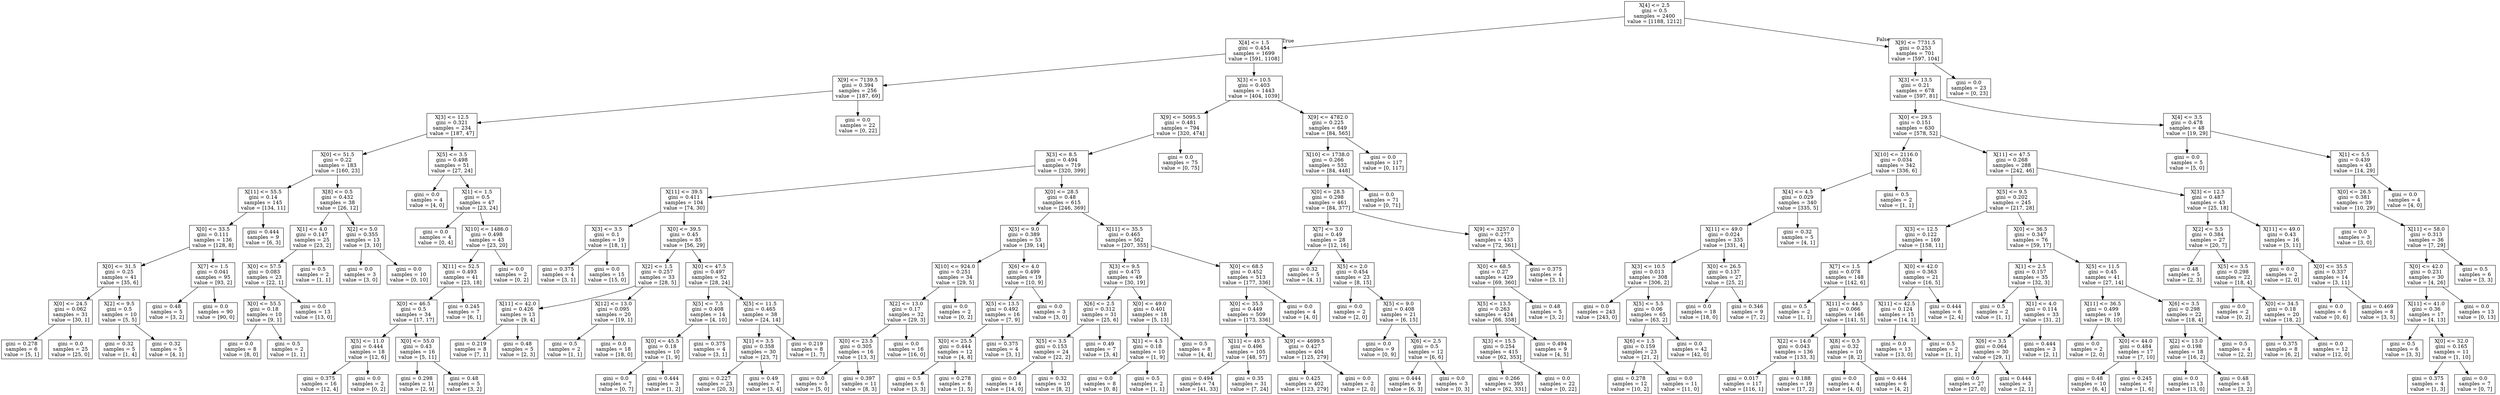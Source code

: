 digraph Tree {
node [shape=box] ;
0 [label="X[4] <= 2.5\ngini = 0.5\nsamples = 2400\nvalue = [1188, 1212]"] ;
1 [label="X[4] <= 1.5\ngini = 0.454\nsamples = 1699\nvalue = [591, 1108]"] ;
0 -> 1 [labeldistance=2.5, labelangle=45, headlabel="True"] ;
2 [label="X[9] <= 7139.5\ngini = 0.394\nsamples = 256\nvalue = [187, 69]"] ;
1 -> 2 ;
3 [label="X[3] <= 12.5\ngini = 0.321\nsamples = 234\nvalue = [187, 47]"] ;
2 -> 3 ;
4 [label="X[0] <= 51.5\ngini = 0.22\nsamples = 183\nvalue = [160, 23]"] ;
3 -> 4 ;
5 [label="X[11] <= 55.5\ngini = 0.14\nsamples = 145\nvalue = [134, 11]"] ;
4 -> 5 ;
6 [label="X[0] <= 33.5\ngini = 0.111\nsamples = 136\nvalue = [128, 8]"] ;
5 -> 6 ;
7 [label="X[0] <= 31.5\ngini = 0.25\nsamples = 41\nvalue = [35, 6]"] ;
6 -> 7 ;
8 [label="X[0] <= 24.5\ngini = 0.062\nsamples = 31\nvalue = [30, 1]"] ;
7 -> 8 ;
9 [label="gini = 0.278\nsamples = 6\nvalue = [5, 1]"] ;
8 -> 9 ;
10 [label="gini = 0.0\nsamples = 25\nvalue = [25, 0]"] ;
8 -> 10 ;
11 [label="X[2] <= 9.5\ngini = 0.5\nsamples = 10\nvalue = [5, 5]"] ;
7 -> 11 ;
12 [label="gini = 0.32\nsamples = 5\nvalue = [1, 4]"] ;
11 -> 12 ;
13 [label="gini = 0.32\nsamples = 5\nvalue = [4, 1]"] ;
11 -> 13 ;
14 [label="X[7] <= 1.5\ngini = 0.041\nsamples = 95\nvalue = [93, 2]"] ;
6 -> 14 ;
15 [label="gini = 0.48\nsamples = 5\nvalue = [3, 2]"] ;
14 -> 15 ;
16 [label="gini = 0.0\nsamples = 90\nvalue = [90, 0]"] ;
14 -> 16 ;
17 [label="gini = 0.444\nsamples = 9\nvalue = [6, 3]"] ;
5 -> 17 ;
18 [label="X[8] <= 0.5\ngini = 0.432\nsamples = 38\nvalue = [26, 12]"] ;
4 -> 18 ;
19 [label="X[1] <= 4.0\ngini = 0.147\nsamples = 25\nvalue = [23, 2]"] ;
18 -> 19 ;
20 [label="X[0] <= 57.5\ngini = 0.083\nsamples = 23\nvalue = [22, 1]"] ;
19 -> 20 ;
21 [label="X[0] <= 55.5\ngini = 0.18\nsamples = 10\nvalue = [9, 1]"] ;
20 -> 21 ;
22 [label="gini = 0.0\nsamples = 8\nvalue = [8, 0]"] ;
21 -> 22 ;
23 [label="gini = 0.5\nsamples = 2\nvalue = [1, 1]"] ;
21 -> 23 ;
24 [label="gini = 0.0\nsamples = 13\nvalue = [13, 0]"] ;
20 -> 24 ;
25 [label="gini = 0.5\nsamples = 2\nvalue = [1, 1]"] ;
19 -> 25 ;
26 [label="X[2] <= 5.0\ngini = 0.355\nsamples = 13\nvalue = [3, 10]"] ;
18 -> 26 ;
27 [label="gini = 0.0\nsamples = 3\nvalue = [3, 0]"] ;
26 -> 27 ;
28 [label="gini = 0.0\nsamples = 10\nvalue = [0, 10]"] ;
26 -> 28 ;
29 [label="X[5] <= 3.5\ngini = 0.498\nsamples = 51\nvalue = [27, 24]"] ;
3 -> 29 ;
30 [label="gini = 0.0\nsamples = 4\nvalue = [4, 0]"] ;
29 -> 30 ;
31 [label="X[1] <= 1.5\ngini = 0.5\nsamples = 47\nvalue = [23, 24]"] ;
29 -> 31 ;
32 [label="gini = 0.0\nsamples = 4\nvalue = [0, 4]"] ;
31 -> 32 ;
33 [label="X[10] <= 1486.0\ngini = 0.498\nsamples = 43\nvalue = [23, 20]"] ;
31 -> 33 ;
34 [label="X[11] <= 52.5\ngini = 0.493\nsamples = 41\nvalue = [23, 18]"] ;
33 -> 34 ;
35 [label="X[0] <= 46.5\ngini = 0.5\nsamples = 34\nvalue = [17, 17]"] ;
34 -> 35 ;
36 [label="X[5] <= 11.0\ngini = 0.444\nsamples = 18\nvalue = [12, 6]"] ;
35 -> 36 ;
37 [label="gini = 0.375\nsamples = 16\nvalue = [12, 4]"] ;
36 -> 37 ;
38 [label="gini = 0.0\nsamples = 2\nvalue = [0, 2]"] ;
36 -> 38 ;
39 [label="X[0] <= 55.0\ngini = 0.43\nsamples = 16\nvalue = [5, 11]"] ;
35 -> 39 ;
40 [label="gini = 0.298\nsamples = 11\nvalue = [2, 9]"] ;
39 -> 40 ;
41 [label="gini = 0.48\nsamples = 5\nvalue = [3, 2]"] ;
39 -> 41 ;
42 [label="gini = 0.245\nsamples = 7\nvalue = [6, 1]"] ;
34 -> 42 ;
43 [label="gini = 0.0\nsamples = 2\nvalue = [0, 2]"] ;
33 -> 43 ;
44 [label="gini = 0.0\nsamples = 22\nvalue = [0, 22]"] ;
2 -> 44 ;
45 [label="X[3] <= 10.5\ngini = 0.403\nsamples = 1443\nvalue = [404, 1039]"] ;
1 -> 45 ;
46 [label="X[9] <= 5095.5\ngini = 0.481\nsamples = 794\nvalue = [320, 474]"] ;
45 -> 46 ;
47 [label="X[3] <= 8.5\ngini = 0.494\nsamples = 719\nvalue = [320, 399]"] ;
46 -> 47 ;
48 [label="X[11] <= 39.5\ngini = 0.411\nsamples = 104\nvalue = [74, 30]"] ;
47 -> 48 ;
49 [label="X[3] <= 3.5\ngini = 0.1\nsamples = 19\nvalue = [18, 1]"] ;
48 -> 49 ;
50 [label="gini = 0.375\nsamples = 4\nvalue = [3, 1]"] ;
49 -> 50 ;
51 [label="gini = 0.0\nsamples = 15\nvalue = [15, 0]"] ;
49 -> 51 ;
52 [label="X[0] <= 39.5\ngini = 0.45\nsamples = 85\nvalue = [56, 29]"] ;
48 -> 52 ;
53 [label="X[2] <= 1.5\ngini = 0.257\nsamples = 33\nvalue = [28, 5]"] ;
52 -> 53 ;
54 [label="X[11] <= 42.0\ngini = 0.426\nsamples = 13\nvalue = [9, 4]"] ;
53 -> 54 ;
55 [label="gini = 0.219\nsamples = 8\nvalue = [7, 1]"] ;
54 -> 55 ;
56 [label="gini = 0.48\nsamples = 5\nvalue = [2, 3]"] ;
54 -> 56 ;
57 [label="X[12] <= 13.0\ngini = 0.095\nsamples = 20\nvalue = [19, 1]"] ;
53 -> 57 ;
58 [label="gini = 0.5\nsamples = 2\nvalue = [1, 1]"] ;
57 -> 58 ;
59 [label="gini = 0.0\nsamples = 18\nvalue = [18, 0]"] ;
57 -> 59 ;
60 [label="X[0] <= 47.5\ngini = 0.497\nsamples = 52\nvalue = [28, 24]"] ;
52 -> 60 ;
61 [label="X[5] <= 7.5\ngini = 0.408\nsamples = 14\nvalue = [4, 10]"] ;
60 -> 61 ;
62 [label="X[0] <= 45.5\ngini = 0.18\nsamples = 10\nvalue = [1, 9]"] ;
61 -> 62 ;
63 [label="gini = 0.0\nsamples = 7\nvalue = [0, 7]"] ;
62 -> 63 ;
64 [label="gini = 0.444\nsamples = 3\nvalue = [1, 2]"] ;
62 -> 64 ;
65 [label="gini = 0.375\nsamples = 4\nvalue = [3, 1]"] ;
61 -> 65 ;
66 [label="X[5] <= 11.5\ngini = 0.465\nsamples = 38\nvalue = [24, 14]"] ;
60 -> 66 ;
67 [label="X[1] <= 3.5\ngini = 0.358\nsamples = 30\nvalue = [23, 7]"] ;
66 -> 67 ;
68 [label="gini = 0.227\nsamples = 23\nvalue = [20, 3]"] ;
67 -> 68 ;
69 [label="gini = 0.49\nsamples = 7\nvalue = [3, 4]"] ;
67 -> 69 ;
70 [label="gini = 0.219\nsamples = 8\nvalue = [1, 7]"] ;
66 -> 70 ;
71 [label="X[0] <= 28.5\ngini = 0.48\nsamples = 615\nvalue = [246, 369]"] ;
47 -> 71 ;
72 [label="X[5] <= 9.0\ngini = 0.389\nsamples = 53\nvalue = [39, 14]"] ;
71 -> 72 ;
73 [label="X[10] <= 924.0\ngini = 0.251\nsamples = 34\nvalue = [29, 5]"] ;
72 -> 73 ;
74 [label="X[2] <= 13.0\ngini = 0.17\nsamples = 32\nvalue = [29, 3]"] ;
73 -> 74 ;
75 [label="X[0] <= 23.5\ngini = 0.305\nsamples = 16\nvalue = [13, 3]"] ;
74 -> 75 ;
76 [label="gini = 0.0\nsamples = 5\nvalue = [5, 0]"] ;
75 -> 76 ;
77 [label="gini = 0.397\nsamples = 11\nvalue = [8, 3]"] ;
75 -> 77 ;
78 [label="gini = 0.0\nsamples = 16\nvalue = [16, 0]"] ;
74 -> 78 ;
79 [label="gini = 0.0\nsamples = 2\nvalue = [0, 2]"] ;
73 -> 79 ;
80 [label="X[6] <= 4.0\ngini = 0.499\nsamples = 19\nvalue = [10, 9]"] ;
72 -> 80 ;
81 [label="X[5] <= 13.5\ngini = 0.492\nsamples = 16\nvalue = [7, 9]"] ;
80 -> 81 ;
82 [label="X[0] <= 25.5\ngini = 0.444\nsamples = 12\nvalue = [4, 8]"] ;
81 -> 82 ;
83 [label="gini = 0.5\nsamples = 6\nvalue = [3, 3]"] ;
82 -> 83 ;
84 [label="gini = 0.278\nsamples = 6\nvalue = [1, 5]"] ;
82 -> 84 ;
85 [label="gini = 0.375\nsamples = 4\nvalue = [3, 1]"] ;
81 -> 85 ;
86 [label="gini = 0.0\nsamples = 3\nvalue = [3, 0]"] ;
80 -> 86 ;
87 [label="X[11] <= 35.5\ngini = 0.465\nsamples = 562\nvalue = [207, 355]"] ;
71 -> 87 ;
88 [label="X[3] <= 9.5\ngini = 0.475\nsamples = 49\nvalue = [30, 19]"] ;
87 -> 88 ;
89 [label="X[6] <= 2.5\ngini = 0.312\nsamples = 31\nvalue = [25, 6]"] ;
88 -> 89 ;
90 [label="X[5] <= 3.5\ngini = 0.153\nsamples = 24\nvalue = [22, 2]"] ;
89 -> 90 ;
91 [label="gini = 0.0\nsamples = 14\nvalue = [14, 0]"] ;
90 -> 91 ;
92 [label="gini = 0.32\nsamples = 10\nvalue = [8, 2]"] ;
90 -> 92 ;
93 [label="gini = 0.49\nsamples = 7\nvalue = [3, 4]"] ;
89 -> 93 ;
94 [label="X[0] <= 49.0\ngini = 0.401\nsamples = 18\nvalue = [5, 13]"] ;
88 -> 94 ;
95 [label="X[1] <= 4.5\ngini = 0.18\nsamples = 10\nvalue = [1, 9]"] ;
94 -> 95 ;
96 [label="gini = 0.0\nsamples = 8\nvalue = [0, 8]"] ;
95 -> 96 ;
97 [label="gini = 0.5\nsamples = 2\nvalue = [1, 1]"] ;
95 -> 97 ;
98 [label="gini = 0.5\nsamples = 8\nvalue = [4, 4]"] ;
94 -> 98 ;
99 [label="X[0] <= 68.5\ngini = 0.452\nsamples = 513\nvalue = [177, 336]"] ;
87 -> 99 ;
100 [label="X[0] <= 35.5\ngini = 0.449\nsamples = 509\nvalue = [173, 336]"] ;
99 -> 100 ;
101 [label="X[11] <= 49.5\ngini = 0.496\nsamples = 105\nvalue = [48, 57]"] ;
100 -> 101 ;
102 [label="gini = 0.494\nsamples = 74\nvalue = [41, 33]"] ;
101 -> 102 ;
103 [label="gini = 0.35\nsamples = 31\nvalue = [7, 24]"] ;
101 -> 103 ;
104 [label="X[9] <= 4699.5\ngini = 0.427\nsamples = 404\nvalue = [125, 279]"] ;
100 -> 104 ;
105 [label="gini = 0.425\nsamples = 402\nvalue = [123, 279]"] ;
104 -> 105 ;
106 [label="gini = 0.0\nsamples = 2\nvalue = [2, 0]"] ;
104 -> 106 ;
107 [label="gini = 0.0\nsamples = 4\nvalue = [4, 0]"] ;
99 -> 107 ;
108 [label="gini = 0.0\nsamples = 75\nvalue = [0, 75]"] ;
46 -> 108 ;
109 [label="X[9] <= 4782.0\ngini = 0.225\nsamples = 649\nvalue = [84, 565]"] ;
45 -> 109 ;
110 [label="X[10] <= 1738.0\ngini = 0.266\nsamples = 532\nvalue = [84, 448]"] ;
109 -> 110 ;
111 [label="X[0] <= 28.5\ngini = 0.298\nsamples = 461\nvalue = [84, 377]"] ;
110 -> 111 ;
112 [label="X[7] <= 3.0\ngini = 0.49\nsamples = 28\nvalue = [12, 16]"] ;
111 -> 112 ;
113 [label="gini = 0.32\nsamples = 5\nvalue = [4, 1]"] ;
112 -> 113 ;
114 [label="X[5] <= 2.0\ngini = 0.454\nsamples = 23\nvalue = [8, 15]"] ;
112 -> 114 ;
115 [label="gini = 0.0\nsamples = 2\nvalue = [2, 0]"] ;
114 -> 115 ;
116 [label="X[5] <= 9.0\ngini = 0.408\nsamples = 21\nvalue = [6, 15]"] ;
114 -> 116 ;
117 [label="gini = 0.0\nsamples = 9\nvalue = [0, 9]"] ;
116 -> 117 ;
118 [label="X[6] <= 2.5\ngini = 0.5\nsamples = 12\nvalue = [6, 6]"] ;
116 -> 118 ;
119 [label="gini = 0.444\nsamples = 9\nvalue = [6, 3]"] ;
118 -> 119 ;
120 [label="gini = 0.0\nsamples = 3\nvalue = [0, 3]"] ;
118 -> 120 ;
121 [label="X[9] <= 3257.0\ngini = 0.277\nsamples = 433\nvalue = [72, 361]"] ;
111 -> 121 ;
122 [label="X[0] <= 68.5\ngini = 0.27\nsamples = 429\nvalue = [69, 360]"] ;
121 -> 122 ;
123 [label="X[5] <= 13.5\ngini = 0.263\nsamples = 424\nvalue = [66, 358]"] ;
122 -> 123 ;
124 [label="X[3] <= 15.5\ngini = 0.254\nsamples = 415\nvalue = [62, 353]"] ;
123 -> 124 ;
125 [label="gini = 0.266\nsamples = 393\nvalue = [62, 331]"] ;
124 -> 125 ;
126 [label="gini = 0.0\nsamples = 22\nvalue = [0, 22]"] ;
124 -> 126 ;
127 [label="gini = 0.494\nsamples = 9\nvalue = [4, 5]"] ;
123 -> 127 ;
128 [label="gini = 0.48\nsamples = 5\nvalue = [3, 2]"] ;
122 -> 128 ;
129 [label="gini = 0.375\nsamples = 4\nvalue = [3, 1]"] ;
121 -> 129 ;
130 [label="gini = 0.0\nsamples = 71\nvalue = [0, 71]"] ;
110 -> 130 ;
131 [label="gini = 0.0\nsamples = 117\nvalue = [0, 117]"] ;
109 -> 131 ;
132 [label="X[9] <= 7731.5\ngini = 0.253\nsamples = 701\nvalue = [597, 104]"] ;
0 -> 132 [labeldistance=2.5, labelangle=-45, headlabel="False"] ;
133 [label="X[3] <= 13.5\ngini = 0.21\nsamples = 678\nvalue = [597, 81]"] ;
132 -> 133 ;
134 [label="X[0] <= 29.5\ngini = 0.151\nsamples = 630\nvalue = [578, 52]"] ;
133 -> 134 ;
135 [label="X[10] <= 2116.0\ngini = 0.034\nsamples = 342\nvalue = [336, 6]"] ;
134 -> 135 ;
136 [label="X[4] <= 4.5\ngini = 0.029\nsamples = 340\nvalue = [335, 5]"] ;
135 -> 136 ;
137 [label="X[11] <= 49.0\ngini = 0.024\nsamples = 335\nvalue = [331, 4]"] ;
136 -> 137 ;
138 [label="X[3] <= 10.5\ngini = 0.013\nsamples = 308\nvalue = [306, 2]"] ;
137 -> 138 ;
139 [label="gini = 0.0\nsamples = 243\nvalue = [243, 0]"] ;
138 -> 139 ;
140 [label="X[5] <= 5.5\ngini = 0.06\nsamples = 65\nvalue = [63, 2]"] ;
138 -> 140 ;
141 [label="X[6] <= 1.5\ngini = 0.159\nsamples = 23\nvalue = [21, 2]"] ;
140 -> 141 ;
142 [label="gini = 0.278\nsamples = 12\nvalue = [10, 2]"] ;
141 -> 142 ;
143 [label="gini = 0.0\nsamples = 11\nvalue = [11, 0]"] ;
141 -> 143 ;
144 [label="gini = 0.0\nsamples = 42\nvalue = [42, 0]"] ;
140 -> 144 ;
145 [label="X[0] <= 26.5\ngini = 0.137\nsamples = 27\nvalue = [25, 2]"] ;
137 -> 145 ;
146 [label="gini = 0.0\nsamples = 18\nvalue = [18, 0]"] ;
145 -> 146 ;
147 [label="gini = 0.346\nsamples = 9\nvalue = [7, 2]"] ;
145 -> 147 ;
148 [label="gini = 0.32\nsamples = 5\nvalue = [4, 1]"] ;
136 -> 148 ;
149 [label="gini = 0.5\nsamples = 2\nvalue = [1, 1]"] ;
135 -> 149 ;
150 [label="X[11] <= 47.5\ngini = 0.268\nsamples = 288\nvalue = [242, 46]"] ;
134 -> 150 ;
151 [label="X[5] <= 9.5\ngini = 0.202\nsamples = 245\nvalue = [217, 28]"] ;
150 -> 151 ;
152 [label="X[3] <= 12.5\ngini = 0.122\nsamples = 169\nvalue = [158, 11]"] ;
151 -> 152 ;
153 [label="X[7] <= 1.5\ngini = 0.078\nsamples = 148\nvalue = [142, 6]"] ;
152 -> 153 ;
154 [label="gini = 0.5\nsamples = 2\nvalue = [1, 1]"] ;
153 -> 154 ;
155 [label="X[11] <= 44.5\ngini = 0.066\nsamples = 146\nvalue = [141, 5]"] ;
153 -> 155 ;
156 [label="X[2] <= 14.0\ngini = 0.043\nsamples = 136\nvalue = [133, 3]"] ;
155 -> 156 ;
157 [label="gini = 0.017\nsamples = 117\nvalue = [116, 1]"] ;
156 -> 157 ;
158 [label="gini = 0.188\nsamples = 19\nvalue = [17, 2]"] ;
156 -> 158 ;
159 [label="X[8] <= 0.5\ngini = 0.32\nsamples = 10\nvalue = [8, 2]"] ;
155 -> 159 ;
160 [label="gini = 0.0\nsamples = 4\nvalue = [4, 0]"] ;
159 -> 160 ;
161 [label="gini = 0.444\nsamples = 6\nvalue = [4, 2]"] ;
159 -> 161 ;
162 [label="X[0] <= 42.0\ngini = 0.363\nsamples = 21\nvalue = [16, 5]"] ;
152 -> 162 ;
163 [label="X[11] <= 42.5\ngini = 0.124\nsamples = 15\nvalue = [14, 1]"] ;
162 -> 163 ;
164 [label="gini = 0.0\nsamples = 13\nvalue = [13, 0]"] ;
163 -> 164 ;
165 [label="gini = 0.5\nsamples = 2\nvalue = [1, 1]"] ;
163 -> 165 ;
166 [label="gini = 0.444\nsamples = 6\nvalue = [2, 4]"] ;
162 -> 166 ;
167 [label="X[0] <= 36.5\ngini = 0.347\nsamples = 76\nvalue = [59, 17]"] ;
151 -> 167 ;
168 [label="X[1] <= 2.5\ngini = 0.157\nsamples = 35\nvalue = [32, 3]"] ;
167 -> 168 ;
169 [label="gini = 0.5\nsamples = 2\nvalue = [1, 1]"] ;
168 -> 169 ;
170 [label="X[1] <= 4.0\ngini = 0.114\nsamples = 33\nvalue = [31, 2]"] ;
168 -> 170 ;
171 [label="X[6] <= 3.5\ngini = 0.064\nsamples = 30\nvalue = [29, 1]"] ;
170 -> 171 ;
172 [label="gini = 0.0\nsamples = 27\nvalue = [27, 0]"] ;
171 -> 172 ;
173 [label="gini = 0.444\nsamples = 3\nvalue = [2, 1]"] ;
171 -> 173 ;
174 [label="gini = 0.444\nsamples = 3\nvalue = [2, 1]"] ;
170 -> 174 ;
175 [label="X[5] <= 11.5\ngini = 0.45\nsamples = 41\nvalue = [27, 14]"] ;
167 -> 175 ;
176 [label="X[11] <= 36.5\ngini = 0.499\nsamples = 19\nvalue = [9, 10]"] ;
175 -> 176 ;
177 [label="gini = 0.0\nsamples = 2\nvalue = [2, 0]"] ;
176 -> 177 ;
178 [label="X[0] <= 44.0\ngini = 0.484\nsamples = 17\nvalue = [7, 10]"] ;
176 -> 178 ;
179 [label="gini = 0.48\nsamples = 10\nvalue = [6, 4]"] ;
178 -> 179 ;
180 [label="gini = 0.245\nsamples = 7\nvalue = [1, 6]"] ;
178 -> 180 ;
181 [label="X[6] <= 3.5\ngini = 0.298\nsamples = 22\nvalue = [18, 4]"] ;
175 -> 181 ;
182 [label="X[2] <= 13.0\ngini = 0.198\nsamples = 18\nvalue = [16, 2]"] ;
181 -> 182 ;
183 [label="gini = 0.0\nsamples = 13\nvalue = [13, 0]"] ;
182 -> 183 ;
184 [label="gini = 0.48\nsamples = 5\nvalue = [3, 2]"] ;
182 -> 184 ;
185 [label="gini = 0.5\nsamples = 4\nvalue = [2, 2]"] ;
181 -> 185 ;
186 [label="X[3] <= 12.5\ngini = 0.487\nsamples = 43\nvalue = [25, 18]"] ;
150 -> 186 ;
187 [label="X[2] <= 5.5\ngini = 0.384\nsamples = 27\nvalue = [20, 7]"] ;
186 -> 187 ;
188 [label="gini = 0.48\nsamples = 5\nvalue = [2, 3]"] ;
187 -> 188 ;
189 [label="X[5] <= 3.5\ngini = 0.298\nsamples = 22\nvalue = [18, 4]"] ;
187 -> 189 ;
190 [label="gini = 0.0\nsamples = 2\nvalue = [0, 2]"] ;
189 -> 190 ;
191 [label="X[0] <= 34.5\ngini = 0.18\nsamples = 20\nvalue = [18, 2]"] ;
189 -> 191 ;
192 [label="gini = 0.375\nsamples = 8\nvalue = [6, 2]"] ;
191 -> 192 ;
193 [label="gini = 0.0\nsamples = 12\nvalue = [12, 0]"] ;
191 -> 193 ;
194 [label="X[11] <= 49.0\ngini = 0.43\nsamples = 16\nvalue = [5, 11]"] ;
186 -> 194 ;
195 [label="gini = 0.0\nsamples = 2\nvalue = [2, 0]"] ;
194 -> 195 ;
196 [label="X[0] <= 35.5\ngini = 0.337\nsamples = 14\nvalue = [3, 11]"] ;
194 -> 196 ;
197 [label="gini = 0.0\nsamples = 6\nvalue = [0, 6]"] ;
196 -> 197 ;
198 [label="gini = 0.469\nsamples = 8\nvalue = [3, 5]"] ;
196 -> 198 ;
199 [label="X[4] <= 3.5\ngini = 0.478\nsamples = 48\nvalue = [19, 29]"] ;
133 -> 199 ;
200 [label="gini = 0.0\nsamples = 5\nvalue = [5, 0]"] ;
199 -> 200 ;
201 [label="X[1] <= 5.5\ngini = 0.439\nsamples = 43\nvalue = [14, 29]"] ;
199 -> 201 ;
202 [label="X[0] <= 26.5\ngini = 0.381\nsamples = 39\nvalue = [10, 29]"] ;
201 -> 202 ;
203 [label="gini = 0.0\nsamples = 3\nvalue = [3, 0]"] ;
202 -> 203 ;
204 [label="X[11] <= 58.0\ngini = 0.313\nsamples = 36\nvalue = [7, 29]"] ;
202 -> 204 ;
205 [label="X[0] <= 42.0\ngini = 0.231\nsamples = 30\nvalue = [4, 26]"] ;
204 -> 205 ;
206 [label="X[11] <= 41.0\ngini = 0.36\nsamples = 17\nvalue = [4, 13]"] ;
205 -> 206 ;
207 [label="gini = 0.5\nsamples = 6\nvalue = [3, 3]"] ;
206 -> 207 ;
208 [label="X[0] <= 32.0\ngini = 0.165\nsamples = 11\nvalue = [1, 10]"] ;
206 -> 208 ;
209 [label="gini = 0.375\nsamples = 4\nvalue = [1, 3]"] ;
208 -> 209 ;
210 [label="gini = 0.0\nsamples = 7\nvalue = [0, 7]"] ;
208 -> 210 ;
211 [label="gini = 0.0\nsamples = 13\nvalue = [0, 13]"] ;
205 -> 211 ;
212 [label="gini = 0.5\nsamples = 6\nvalue = [3, 3]"] ;
204 -> 212 ;
213 [label="gini = 0.0\nsamples = 4\nvalue = [4, 0]"] ;
201 -> 213 ;
214 [label="gini = 0.0\nsamples = 23\nvalue = [0, 23]"] ;
132 -> 214 ;
}